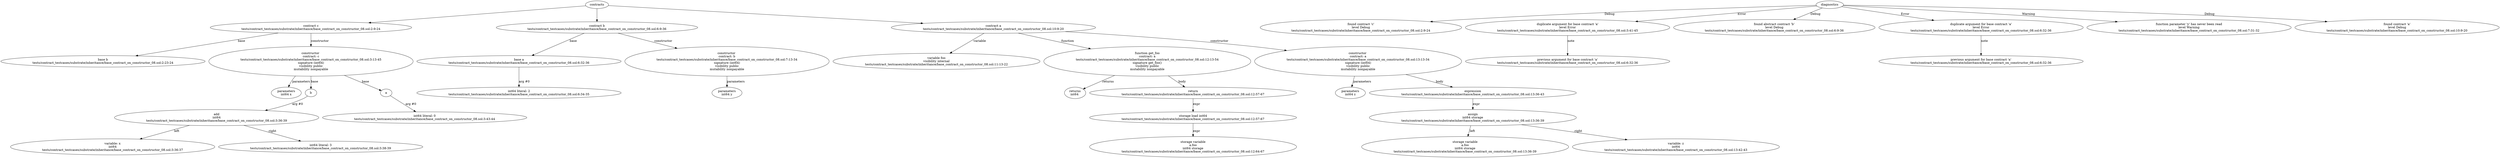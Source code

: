 strict digraph "tests/contract_testcases/substrate/inheritance/base_contract_on_constructor_08.sol" {
	contract [label="contract c\ntests/contract_testcases/substrate/inheritance/base_contract_on_constructor_08.sol:2:9-24"]
	base [label="base b\ntests/contract_testcases/substrate/inheritance/base_contract_on_constructor_08.sol:2:23-24"]
	node_3 [label="constructor \ncontract: c\ntests/contract_testcases/substrate/inheritance/base_contract_on_constructor_08.sol:3:13-45\nsignature (int64)\nvisibility public\nmutability nonpayable"]
	parameters [label="parameters\nint64 x"]
	b [label="b"]
	add [label="add\nint64\ntests/contract_testcases/substrate/inheritance/base_contract_on_constructor_08.sol:3:36-39"]
	variable [label="variable: x\nint64\ntests/contract_testcases/substrate/inheritance/base_contract_on_constructor_08.sol:3:36-37"]
	number_literal [label="int64 literal: 3\ntests/contract_testcases/substrate/inheritance/base_contract_on_constructor_08.sol:3:38-39"]
	a [label="a"]
	number_literal_10 [label="int64 literal: 0\ntests/contract_testcases/substrate/inheritance/base_contract_on_constructor_08.sol:3:43-44"]
	contract_11 [label="contract b\ntests/contract_testcases/substrate/inheritance/base_contract_on_constructor_08.sol:6:9-36"]
	base_12 [label="base a\ntests/contract_testcases/substrate/inheritance/base_contract_on_constructor_08.sol:6:32-36"]
	number_literal_13 [label="int64 literal: 2\ntests/contract_testcases/substrate/inheritance/base_contract_on_constructor_08.sol:6:34-35"]
	node_14 [label="constructor \ncontract: b\ntests/contract_testcases/substrate/inheritance/base_contract_on_constructor_08.sol:7:13-34\nsignature (int64)\nvisibility public\nmutability nonpayable"]
	parameters_15 [label="parameters\nint64 y"]
	contract_16 [label="contract a\ntests/contract_testcases/substrate/inheritance/base_contract_on_constructor_08.sol:10:9-20"]
	var [label="variable foo\nvisibility internal\ntests/contract_testcases/substrate/inheritance/base_contract_on_constructor_08.sol:11:13-22"]
	get_foo [label="function get_foo\ncontract: a\ntests/contract_testcases/substrate/inheritance/base_contract_on_constructor_08.sol:12:13-54\nsignature get_foo()\nvisibility public\nmutability nonpayable"]
	returns [label="returns\nint64 "]
	return [label="return\ntests/contract_testcases/substrate/inheritance/base_contract_on_constructor_08.sol:12:57-67"]
	storage_load [label="storage load int64\ntests/contract_testcases/substrate/inheritance/base_contract_on_constructor_08.sol:12:57-67"]
	storage_var [label="storage variable\na.foo\nint64 storage\ntests/contract_testcases/substrate/inheritance/base_contract_on_constructor_08.sol:12:64-67"]
	node_23 [label="constructor \ncontract: a\ntests/contract_testcases/substrate/inheritance/base_contract_on_constructor_08.sol:13:13-34\nsignature (int64)\nvisibility public\nmutability nonpayable"]
	parameters_24 [label="parameters\nint64 z"]
	expr [label="expression\ntests/contract_testcases/substrate/inheritance/base_contract_on_constructor_08.sol:13:36-43"]
	assign [label="assign\nint64 storage\ntests/contract_testcases/substrate/inheritance/base_contract_on_constructor_08.sol:13:36-39"]
	storage_var_27 [label="storage variable\na.foo\nint64 storage\ntests/contract_testcases/substrate/inheritance/base_contract_on_constructor_08.sol:13:36-39"]
	variable_28 [label="variable: z\nint64\ntests/contract_testcases/substrate/inheritance/base_contract_on_constructor_08.sol:13:42-43"]
	diagnostic [label="found contract 'c'\nlevel Debug\ntests/contract_testcases/substrate/inheritance/base_contract_on_constructor_08.sol:2:9-24"]
	diagnostic_31 [label="duplicate argument for base contract 'a'\nlevel Error\ntests/contract_testcases/substrate/inheritance/base_contract_on_constructor_08.sol:3:41-45"]
	note [label="previous argument for base contract 'a'\ntests/contract_testcases/substrate/inheritance/base_contract_on_constructor_08.sol:6:32-36"]
	diagnostic_33 [label="found abstract contract 'b'\nlevel Debug\ntests/contract_testcases/substrate/inheritance/base_contract_on_constructor_08.sol:6:9-36"]
	diagnostic_34 [label="duplicate argument for base contract 'a'\nlevel Error\ntests/contract_testcases/substrate/inheritance/base_contract_on_constructor_08.sol:6:32-36"]
	note_35 [label="previous argument for base contract 'a'\ntests/contract_testcases/substrate/inheritance/base_contract_on_constructor_08.sol:6:32-36"]
	diagnostic_36 [label="function parameter 'y' has never been read\nlevel Warning\ntests/contract_testcases/substrate/inheritance/base_contract_on_constructor_08.sol:7:31-32"]
	diagnostic_37 [label="found contract 'a'\nlevel Debug\ntests/contract_testcases/substrate/inheritance/base_contract_on_constructor_08.sol:10:9-20"]
	contracts -> contract
	contract -> base [label="base"]
	contract -> node_3 [label="constructor"]
	node_3 -> parameters [label="parameters"]
	node_3 -> b [label="base"]
	b -> add [label="arg #0"]
	add -> variable [label="left"]
	add -> number_literal [label="right"]
	node_3 -> a [label="base"]
	a -> number_literal_10 [label="arg #0"]
	contracts -> contract_11
	contract_11 -> base_12 [label="base"]
	base_12 -> number_literal_13 [label="arg #0"]
	contract_11 -> node_14 [label="constructor"]
	node_14 -> parameters_15 [label="parameters"]
	contracts -> contract_16
	contract_16 -> var [label="variable"]
	contract_16 -> get_foo [label="function"]
	get_foo -> returns [label="returns"]
	get_foo -> return [label="body"]
	return -> storage_load [label="expr"]
	storage_load -> storage_var [label="expr"]
	contract_16 -> node_23 [label="constructor"]
	node_23 -> parameters_24 [label="parameters"]
	node_23 -> expr [label="body"]
	expr -> assign [label="expr"]
	assign -> storage_var_27 [label="left"]
	assign -> variable_28 [label="right"]
	diagnostics -> diagnostic [label="Debug"]
	diagnostics -> diagnostic_31 [label="Error"]
	diagnostic_31 -> note [label="note"]
	diagnostics -> diagnostic_33 [label="Debug"]
	diagnostics -> diagnostic_34 [label="Error"]
	diagnostic_34 -> note_35 [label="note"]
	diagnostics -> diagnostic_36 [label="Warning"]
	diagnostics -> diagnostic_37 [label="Debug"]
}
